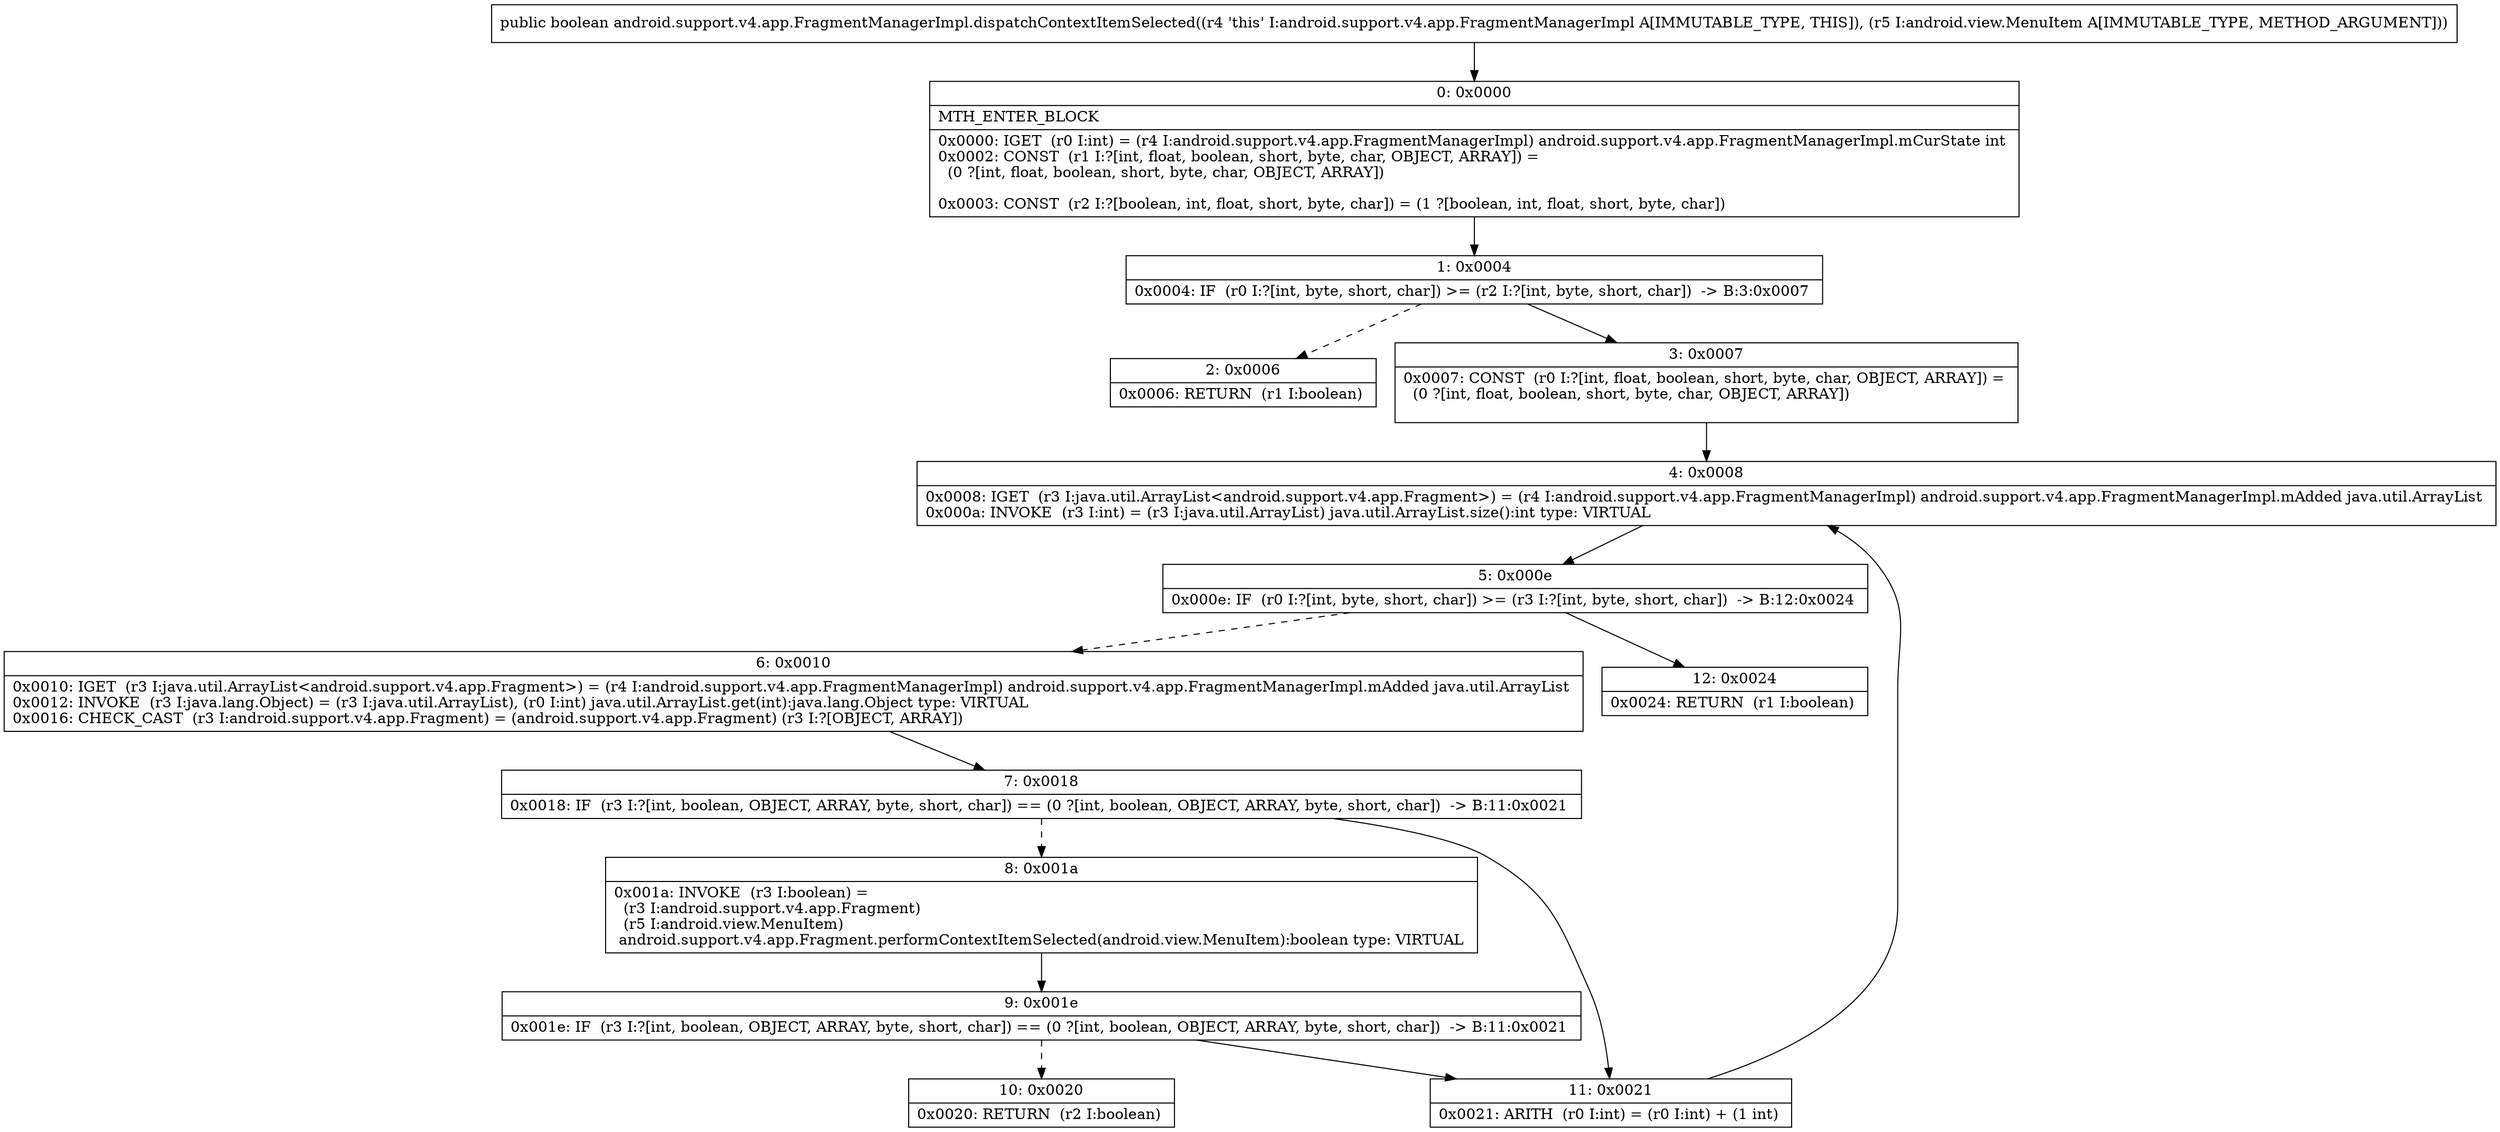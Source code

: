 digraph "CFG forandroid.support.v4.app.FragmentManagerImpl.dispatchContextItemSelected(Landroid\/view\/MenuItem;)Z" {
Node_0 [shape=record,label="{0\:\ 0x0000|MTH_ENTER_BLOCK\l|0x0000: IGET  (r0 I:int) = (r4 I:android.support.v4.app.FragmentManagerImpl) android.support.v4.app.FragmentManagerImpl.mCurState int \l0x0002: CONST  (r1 I:?[int, float, boolean, short, byte, char, OBJECT, ARRAY]) = \l  (0 ?[int, float, boolean, short, byte, char, OBJECT, ARRAY])\l \l0x0003: CONST  (r2 I:?[boolean, int, float, short, byte, char]) = (1 ?[boolean, int, float, short, byte, char]) \l}"];
Node_1 [shape=record,label="{1\:\ 0x0004|0x0004: IF  (r0 I:?[int, byte, short, char]) \>= (r2 I:?[int, byte, short, char])  \-\> B:3:0x0007 \l}"];
Node_2 [shape=record,label="{2\:\ 0x0006|0x0006: RETURN  (r1 I:boolean) \l}"];
Node_3 [shape=record,label="{3\:\ 0x0007|0x0007: CONST  (r0 I:?[int, float, boolean, short, byte, char, OBJECT, ARRAY]) = \l  (0 ?[int, float, boolean, short, byte, char, OBJECT, ARRAY])\l \l}"];
Node_4 [shape=record,label="{4\:\ 0x0008|0x0008: IGET  (r3 I:java.util.ArrayList\<android.support.v4.app.Fragment\>) = (r4 I:android.support.v4.app.FragmentManagerImpl) android.support.v4.app.FragmentManagerImpl.mAdded java.util.ArrayList \l0x000a: INVOKE  (r3 I:int) = (r3 I:java.util.ArrayList) java.util.ArrayList.size():int type: VIRTUAL \l}"];
Node_5 [shape=record,label="{5\:\ 0x000e|0x000e: IF  (r0 I:?[int, byte, short, char]) \>= (r3 I:?[int, byte, short, char])  \-\> B:12:0x0024 \l}"];
Node_6 [shape=record,label="{6\:\ 0x0010|0x0010: IGET  (r3 I:java.util.ArrayList\<android.support.v4.app.Fragment\>) = (r4 I:android.support.v4.app.FragmentManagerImpl) android.support.v4.app.FragmentManagerImpl.mAdded java.util.ArrayList \l0x0012: INVOKE  (r3 I:java.lang.Object) = (r3 I:java.util.ArrayList), (r0 I:int) java.util.ArrayList.get(int):java.lang.Object type: VIRTUAL \l0x0016: CHECK_CAST  (r3 I:android.support.v4.app.Fragment) = (android.support.v4.app.Fragment) (r3 I:?[OBJECT, ARRAY]) \l}"];
Node_7 [shape=record,label="{7\:\ 0x0018|0x0018: IF  (r3 I:?[int, boolean, OBJECT, ARRAY, byte, short, char]) == (0 ?[int, boolean, OBJECT, ARRAY, byte, short, char])  \-\> B:11:0x0021 \l}"];
Node_8 [shape=record,label="{8\:\ 0x001a|0x001a: INVOKE  (r3 I:boolean) = \l  (r3 I:android.support.v4.app.Fragment)\l  (r5 I:android.view.MenuItem)\l android.support.v4.app.Fragment.performContextItemSelected(android.view.MenuItem):boolean type: VIRTUAL \l}"];
Node_9 [shape=record,label="{9\:\ 0x001e|0x001e: IF  (r3 I:?[int, boolean, OBJECT, ARRAY, byte, short, char]) == (0 ?[int, boolean, OBJECT, ARRAY, byte, short, char])  \-\> B:11:0x0021 \l}"];
Node_10 [shape=record,label="{10\:\ 0x0020|0x0020: RETURN  (r2 I:boolean) \l}"];
Node_11 [shape=record,label="{11\:\ 0x0021|0x0021: ARITH  (r0 I:int) = (r0 I:int) + (1 int) \l}"];
Node_12 [shape=record,label="{12\:\ 0x0024|0x0024: RETURN  (r1 I:boolean) \l}"];
MethodNode[shape=record,label="{public boolean android.support.v4.app.FragmentManagerImpl.dispatchContextItemSelected((r4 'this' I:android.support.v4.app.FragmentManagerImpl A[IMMUTABLE_TYPE, THIS]), (r5 I:android.view.MenuItem A[IMMUTABLE_TYPE, METHOD_ARGUMENT])) }"];
MethodNode -> Node_0;
Node_0 -> Node_1;
Node_1 -> Node_2[style=dashed];
Node_1 -> Node_3;
Node_3 -> Node_4;
Node_4 -> Node_5;
Node_5 -> Node_6[style=dashed];
Node_5 -> Node_12;
Node_6 -> Node_7;
Node_7 -> Node_8[style=dashed];
Node_7 -> Node_11;
Node_8 -> Node_9;
Node_9 -> Node_10[style=dashed];
Node_9 -> Node_11;
Node_11 -> Node_4;
}

